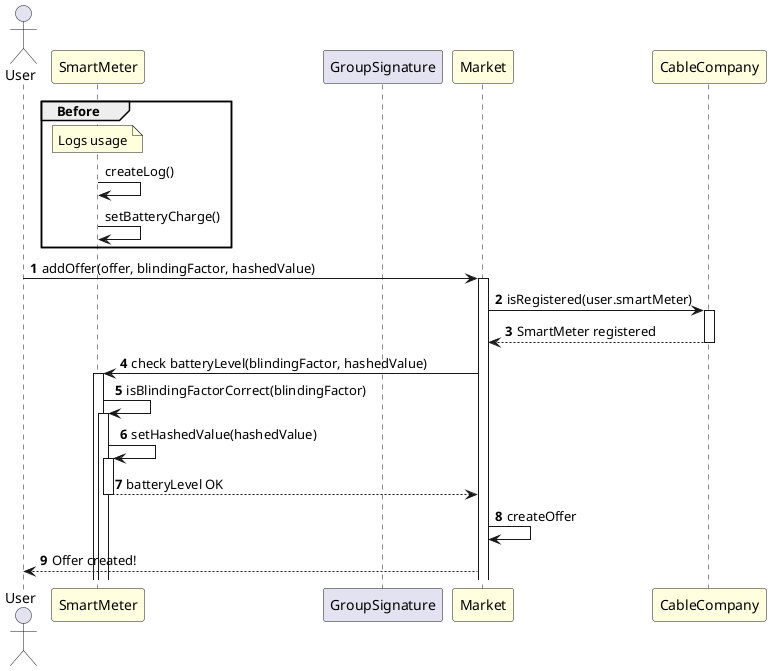 @startuml AddOffer
actor User
participant SmartMeter #LightYellow
participant GroupSignature
participant Market #LightYellow
participant CableCompany #LightYellow

skinparam responseMessageBelowArrow true

group Before
    note over SmartMeter: Logs usage
    SmartMeter -> SmartMeter: createLog()

    SmartMeter -> SmartMeter: setBatteryCharge()
end group

autonumber
User -> Market ++: addOffer(offer, blindingFactor, hashedValue)

Market -> CableCompany ++: isRegistered(user.smartMeter)
CableCompany --> Market --: SmartMeter registered

Market -> SmartMeter ++: check batteryLevel(blindingFactor, hashedValue)
SmartMeter -> SmartMeter ++: isBlindingFactorCorrect(blindingFactor)
SmartMeter -> SmartMeter ++: setHashedValue(hashedValue)
SmartMeter --> Market --: batteryLevel OK

Market -> Market: createOffer

Market --> User: Offer created!
@enduml
